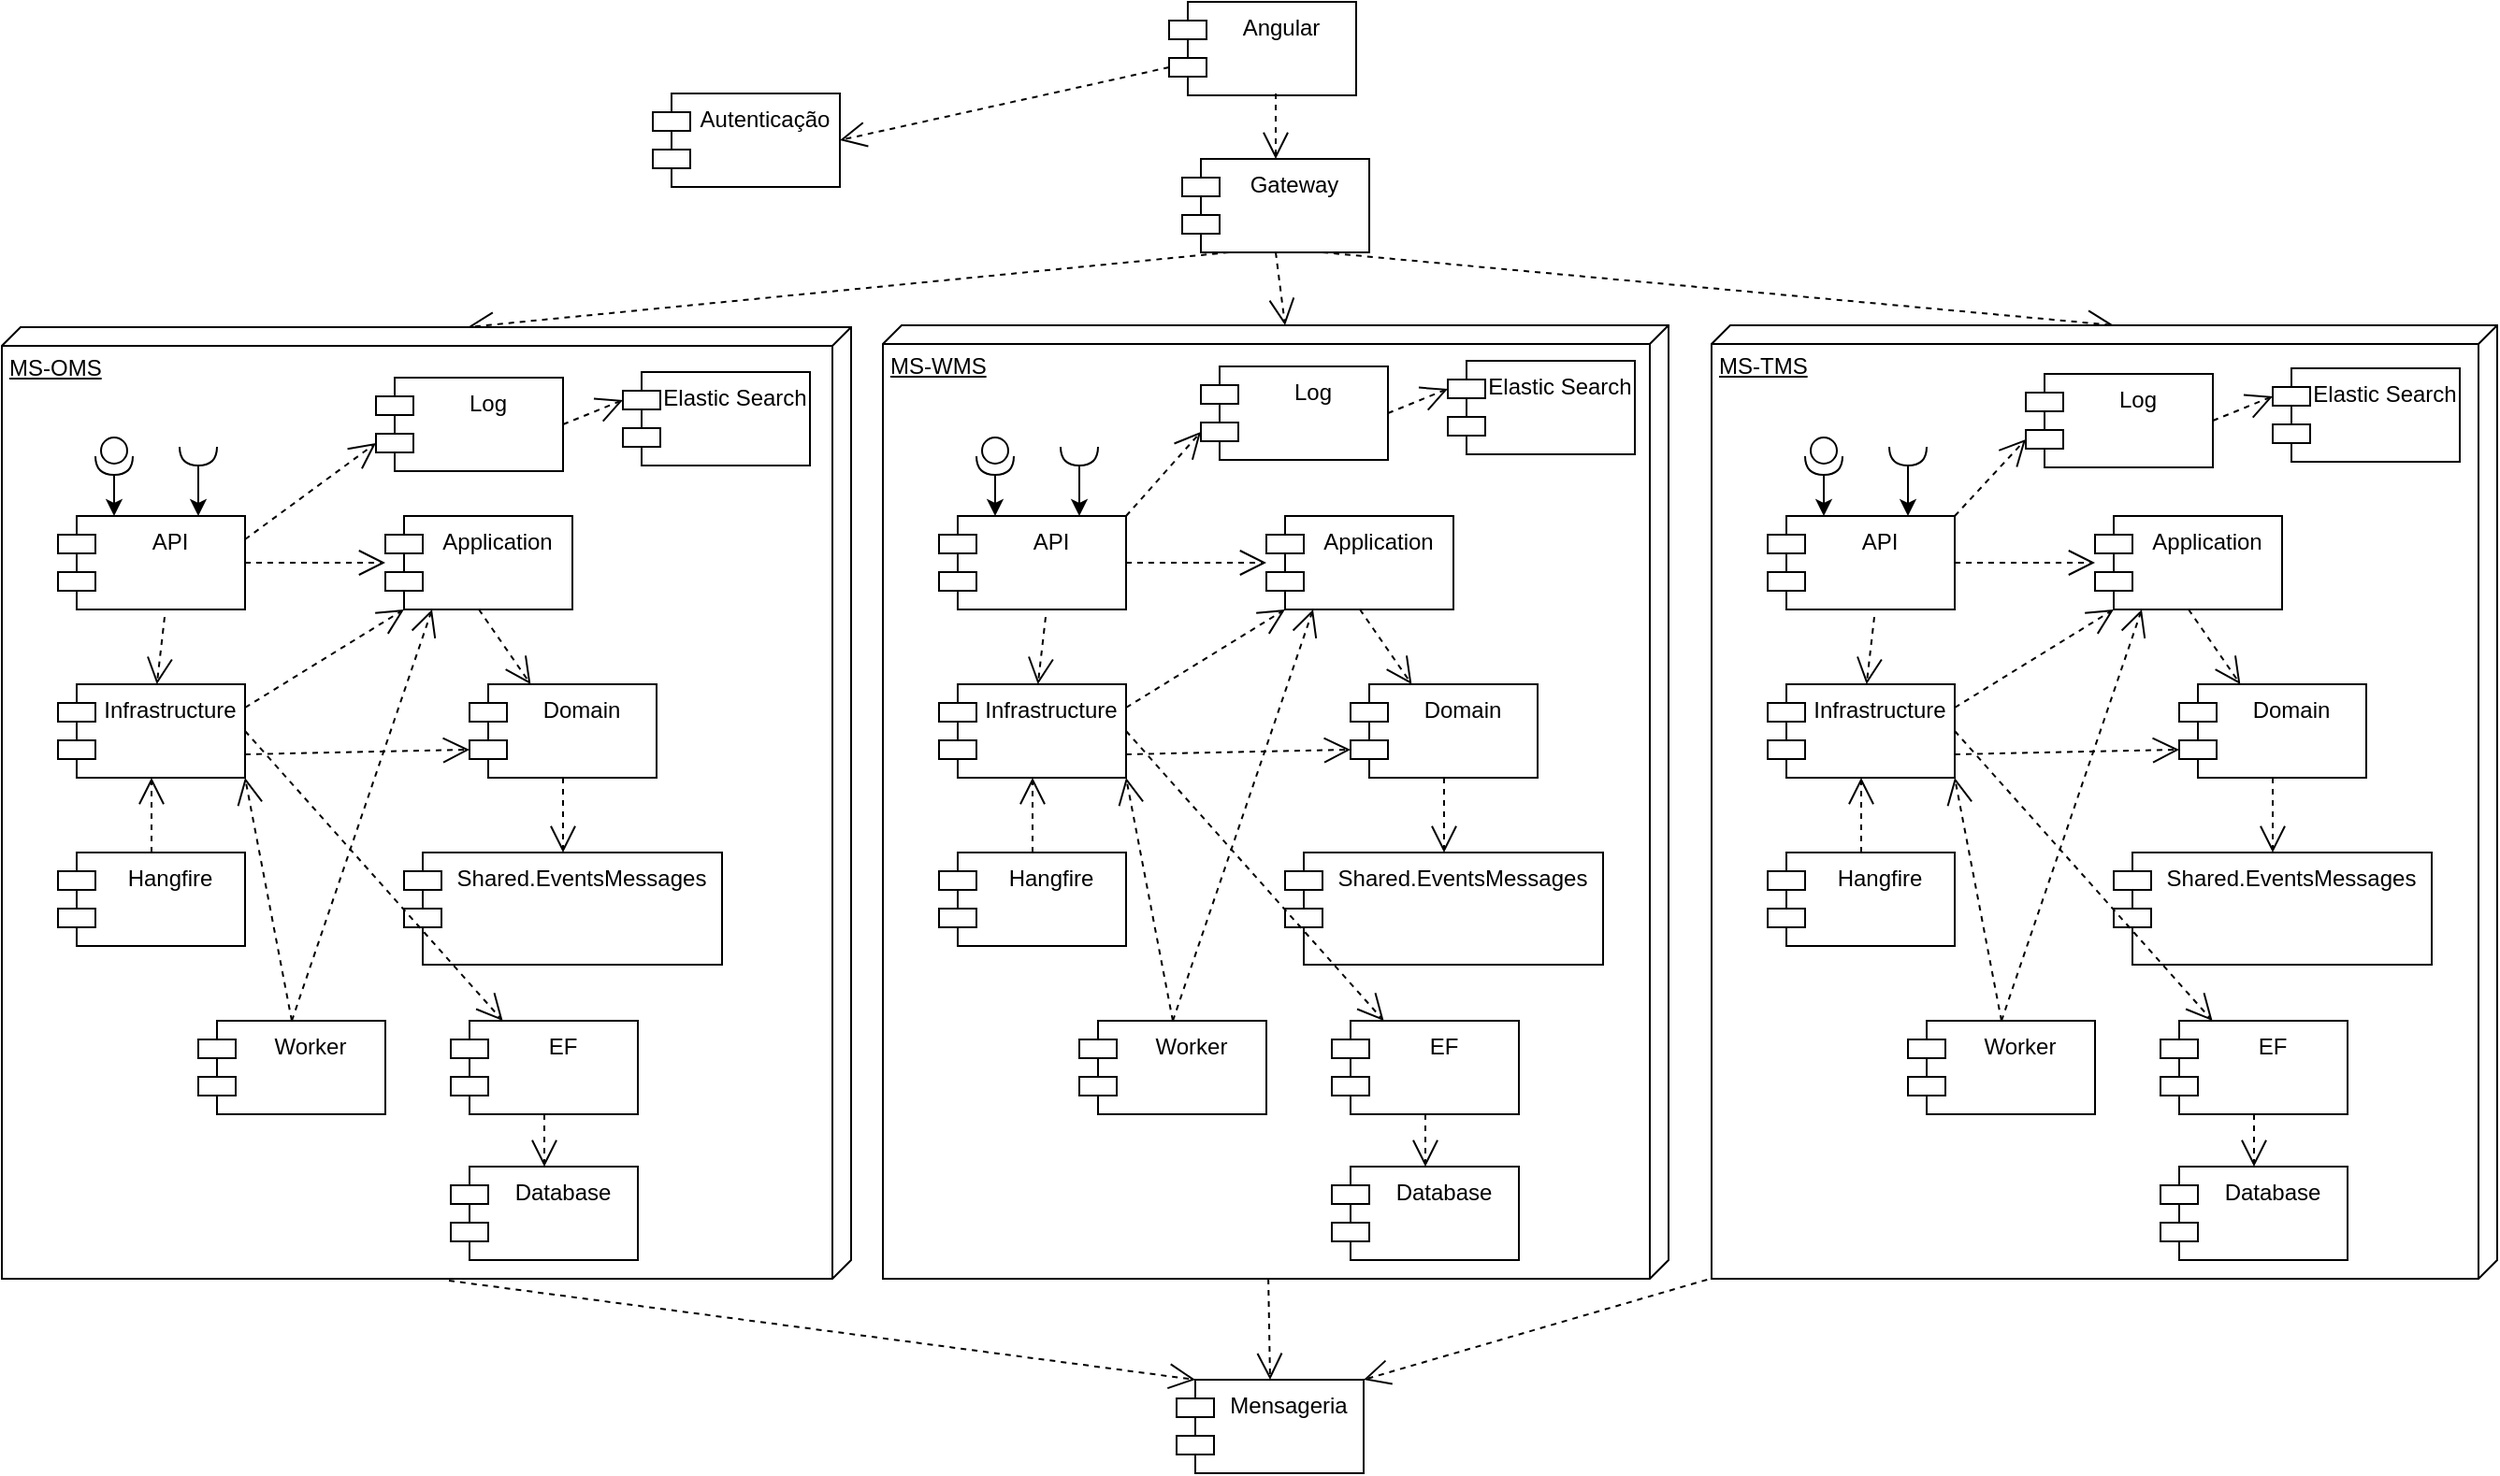 <mxfile version="20.3.0" type="device"><diagram id="Xgxeu2JcEmcF7jUwJrY2" name="Página-1"><mxGraphModel dx="2062" dy="875" grid="0" gridSize="10" guides="0" tooltips="1" connect="1" arrows="1" fold="1" page="0" pageScale="1" pageWidth="827" pageHeight="1169" math="0" shadow="0"><root><mxCell id="0"/><mxCell id="1" parent="0"/><mxCell id="RJamlPWDREuXHKV3tA9v-39" value="Angular" style="shape=module;align=left;spacingLeft=20;align=center;verticalAlign=top;" parent="1" vertex="1"><mxGeometry x="557" y="17" width="100" height="50" as="geometry"/></mxCell><mxCell id="RJamlPWDREuXHKV3tA9v-41" value="Gateway" style="shape=module;align=left;spacingLeft=20;align=center;verticalAlign=top;" parent="1" vertex="1"><mxGeometry x="564" y="101" width="100" height="50" as="geometry"/></mxCell><mxCell id="RJamlPWDREuXHKV3tA9v-92" value="Mensageria" style="shape=module;align=left;spacingLeft=20;align=center;verticalAlign=top;" parent="1" vertex="1"><mxGeometry x="561" y="754" width="100" height="50" as="geometry"/></mxCell><mxCell id="RJamlPWDREuXHKV3tA9v-93" value="" style="endArrow=open;endSize=12;dashed=1;html=1;rounded=0;exitX=0;exitY=0;exitDx=510;exitDy=215;exitPerimeter=0;entryX=0;entryY=0;entryDx=10;entryDy=0;entryPerimeter=0;" parent="1" source="RJamlPWDREuXHKV3tA9v-1" target="RJamlPWDREuXHKV3tA9v-92" edge="1"><mxGeometry width="160" relative="1" as="geometry"><mxPoint x="290" y="700" as="sourcePoint"/><mxPoint x="450" y="700" as="targetPoint"/></mxGeometry></mxCell><mxCell id="RJamlPWDREuXHKV3tA9v-166" value="" style="endArrow=open;endSize=12;dashed=1;html=1;rounded=0;exitX=0.57;exitY=0.98;exitDx=0;exitDy=0;exitPerimeter=0;" parent="1" source="RJamlPWDREuXHKV3tA9v-39" target="RJamlPWDREuXHKV3tA9v-41" edge="1"><mxGeometry width="160" relative="1" as="geometry"><mxPoint x="600" y="340" as="sourcePoint"/><mxPoint x="760" y="340" as="targetPoint"/></mxGeometry></mxCell><mxCell id="RJamlPWDREuXHKV3tA9v-167" value="" style="endArrow=open;endSize=12;dashed=1;html=1;rounded=0;exitX=0.25;exitY=1;exitDx=0;exitDy=0;entryX=0;entryY=0;entryDx=0;entryDy=205;entryPerimeter=0;" parent="1" source="RJamlPWDREuXHKV3tA9v-41" target="RJamlPWDREuXHKV3tA9v-1" edge="1"><mxGeometry width="160" relative="1" as="geometry"><mxPoint x="600" y="400" as="sourcePoint"/><mxPoint x="760" y="400" as="targetPoint"/></mxGeometry></mxCell><mxCell id="RJamlPWDREuXHKV3tA9v-168" value="" style="endArrow=open;endSize=12;dashed=1;html=1;rounded=0;exitX=0.5;exitY=1;exitDx=0;exitDy=0;entryX=0;entryY=0;entryDx=0;entryDy=205;entryPerimeter=0;" parent="1" source="RJamlPWDREuXHKV3tA9v-41" target="RJamlPWDREuXHKV3tA9v-119" edge="1"><mxGeometry width="160" relative="1" as="geometry"><mxPoint x="600" y="400" as="sourcePoint"/><mxPoint x="760" y="400" as="targetPoint"/></mxGeometry></mxCell><mxCell id="RJamlPWDREuXHKV3tA9v-169" value="" style="endArrow=open;endSize=12;dashed=1;html=1;rounded=0;exitX=0.75;exitY=1;exitDx=0;exitDy=0;entryX=0;entryY=0;entryDx=0;entryDy=205;entryPerimeter=0;" parent="1" source="RJamlPWDREuXHKV3tA9v-41" target="RJamlPWDREuXHKV3tA9v-143" edge="1"><mxGeometry width="160" relative="1" as="geometry"><mxPoint x="600" y="400" as="sourcePoint"/><mxPoint x="760" y="400" as="targetPoint"/></mxGeometry></mxCell><mxCell id="RJamlPWDREuXHKV3tA9v-170" value="" style="endArrow=open;endSize=12;dashed=1;html=1;rounded=0;exitX=0;exitY=0;exitDx=450;exitDy=215;exitPerimeter=0;entryX=0.5;entryY=0;entryDx=0;entryDy=0;" parent="1" source="RJamlPWDREuXHKV3tA9v-119" target="RJamlPWDREuXHKV3tA9v-92" edge="1"><mxGeometry width="160" relative="1" as="geometry"><mxPoint x="540" y="500" as="sourcePoint"/><mxPoint x="700" y="500" as="targetPoint"/></mxGeometry></mxCell><mxCell id="RJamlPWDREuXHKV3tA9v-171" value="" style="endArrow=open;endSize=12;dashed=1;html=1;rounded=0;exitX=0;exitY=0;exitDx=450;exitDy=215;exitPerimeter=0;entryX=1;entryY=0;entryDx=0;entryDy=0;" parent="1" source="RJamlPWDREuXHKV3tA9v-143" target="RJamlPWDREuXHKV3tA9v-92" edge="1"><mxGeometry width="160" relative="1" as="geometry"><mxPoint x="540" y="500" as="sourcePoint"/><mxPoint x="700" y="500" as="targetPoint"/></mxGeometry></mxCell><mxCell id="RJamlPWDREuXHKV3tA9v-1" value="MS-OMS" style="verticalAlign=top;align=left;spacingTop=8;spacingLeft=2;spacingRight=12;shape=cube;size=10;direction=south;fontStyle=4;html=1;" parent="1" vertex="1"><mxGeometry x="-67" y="191" width="454" height="509" as="geometry"/></mxCell><mxCell id="RJamlPWDREuXHKV3tA9v-5" value="API" style="shape=module;align=left;spacingLeft=20;align=center;verticalAlign=top;" parent="1" vertex="1"><mxGeometry x="-37" y="292" width="100" height="50" as="geometry"/></mxCell><mxCell id="RJamlPWDREuXHKV3tA9v-6" value="Application" style="shape=module;align=left;spacingLeft=20;align=center;verticalAlign=top;" parent="1" vertex="1"><mxGeometry x="138" y="292" width="100" height="50" as="geometry"/></mxCell><mxCell id="RJamlPWDREuXHKV3tA9v-7" value="Domain" style="shape=module;align=left;spacingLeft=20;align=center;verticalAlign=top;" parent="1" vertex="1"><mxGeometry x="183" y="382" width="100" height="50" as="geometry"/></mxCell><mxCell id="RJamlPWDREuXHKV3tA9v-8" value="Infrastructure" style="shape=module;align=left;spacingLeft=20;align=center;verticalAlign=top;" parent="1" vertex="1"><mxGeometry x="-37" y="382" width="100" height="50" as="geometry"/></mxCell><mxCell id="RJamlPWDREuXHKV3tA9v-9" value="Hangfire" style="shape=module;align=left;spacingLeft=20;align=center;verticalAlign=top;" parent="1" vertex="1"><mxGeometry x="-37" y="472" width="100" height="50" as="geometry"/></mxCell><mxCell id="RJamlPWDREuXHKV3tA9v-10" value="Shared.EventsMessages" style="shape=module;align=left;spacingLeft=20;align=center;verticalAlign=top;" parent="1" vertex="1"><mxGeometry x="148" y="472" width="170" height="60" as="geometry"/></mxCell><mxCell id="RJamlPWDREuXHKV3tA9v-11" value="Worker" style="shape=module;align=left;spacingLeft=20;align=center;verticalAlign=top;" parent="1" vertex="1"><mxGeometry x="38" y="562" width="100" height="50" as="geometry"/></mxCell><mxCell id="RJamlPWDREuXHKV3tA9v-14" value="" style="endArrow=open;endSize=12;dashed=1;html=1;rounded=0;exitX=1;exitY=0.5;exitDx=0;exitDy=0;" parent="1" source="RJamlPWDREuXHKV3tA9v-5" target="RJamlPWDREuXHKV3tA9v-6" edge="1"><mxGeometry width="160" relative="1" as="geometry"><mxPoint x="23" y="372" as="sourcePoint"/><mxPoint x="183" y="372" as="targetPoint"/></mxGeometry></mxCell><mxCell id="RJamlPWDREuXHKV3tA9v-15" value="" style="endArrow=open;endSize=12;dashed=1;html=1;rounded=0;exitX=0.57;exitY=1.08;exitDx=0;exitDy=0;exitPerimeter=0;" parent="1" source="RJamlPWDREuXHKV3tA9v-5" target="RJamlPWDREuXHKV3tA9v-8" edge="1"><mxGeometry width="160" relative="1" as="geometry"><mxPoint x="73" y="327" as="sourcePoint"/><mxPoint x="183" y="327" as="targetPoint"/></mxGeometry></mxCell><mxCell id="RJamlPWDREuXHKV3tA9v-17" value="" style="endArrow=open;endSize=12;dashed=1;html=1;rounded=0;exitX=0.5;exitY=1;exitDx=0;exitDy=0;" parent="1" source="RJamlPWDREuXHKV3tA9v-6" target="RJamlPWDREuXHKV3tA9v-7" edge="1"><mxGeometry width="160" relative="1" as="geometry"><mxPoint x="5" y="327" as="sourcePoint"/><mxPoint x="115" y="407" as="targetPoint"/></mxGeometry></mxCell><mxCell id="RJamlPWDREuXHKV3tA9v-18" value="" style="endArrow=open;endSize=12;dashed=1;html=1;rounded=0;exitX=0.5;exitY=1;exitDx=0;exitDy=0;" parent="1" source="RJamlPWDREuXHKV3tA9v-7" target="RJamlPWDREuXHKV3tA9v-10" edge="1"><mxGeometry width="160" relative="1" as="geometry"><mxPoint x="223" y="372" as="sourcePoint"/><mxPoint x="383" y="372" as="targetPoint"/></mxGeometry></mxCell><mxCell id="RJamlPWDREuXHKV3tA9v-20" value="" style="endArrow=open;endSize=12;dashed=1;html=1;rounded=0;exitX=0.5;exitY=0;exitDx=0;exitDy=0;" parent="1" source="RJamlPWDREuXHKV3tA9v-9" target="RJamlPWDREuXHKV3tA9v-8" edge="1"><mxGeometry width="160" relative="1" as="geometry"><mxPoint x="223" y="372" as="sourcePoint"/><mxPoint x="383" y="372" as="targetPoint"/></mxGeometry></mxCell><mxCell id="RJamlPWDREuXHKV3tA9v-21" value="" style="endArrow=open;endSize=12;dashed=1;html=1;rounded=0;exitX=1;exitY=0.25;exitDx=0;exitDy=0;entryX=0;entryY=1;entryDx=10;entryDy=0;entryPerimeter=0;" parent="1" source="RJamlPWDREuXHKV3tA9v-8" target="RJamlPWDREuXHKV3tA9v-6" edge="1"><mxGeometry width="160" relative="1" as="geometry"><mxPoint x="223" y="372" as="sourcePoint"/><mxPoint x="383" y="372" as="targetPoint"/></mxGeometry></mxCell><mxCell id="RJamlPWDREuXHKV3tA9v-22" value="" style="endArrow=open;endSize=12;dashed=1;html=1;rounded=0;exitX=1;exitY=0.75;exitDx=0;exitDy=0;entryX=0;entryY=0;entryDx=0;entryDy=35;entryPerimeter=0;" parent="1" source="RJamlPWDREuXHKV3tA9v-8" target="RJamlPWDREuXHKV3tA9v-7" edge="1"><mxGeometry width="160" relative="1" as="geometry"><mxPoint x="223" y="372" as="sourcePoint"/><mxPoint x="383" y="372" as="targetPoint"/></mxGeometry></mxCell><mxCell id="RJamlPWDREuXHKV3tA9v-23" value="" style="endArrow=open;endSize=12;dashed=1;html=1;rounded=0;exitX=0.5;exitY=0;exitDx=0;exitDy=0;entryX=1;entryY=1;entryDx=0;entryDy=0;" parent="1" source="RJamlPWDREuXHKV3tA9v-11" target="RJamlPWDREuXHKV3tA9v-8" edge="1"><mxGeometry width="160" relative="1" as="geometry"><mxPoint x="223" y="372" as="sourcePoint"/><mxPoint x="383" y="372" as="targetPoint"/></mxGeometry></mxCell><mxCell id="RJamlPWDREuXHKV3tA9v-24" value="" style="endArrow=open;endSize=12;dashed=1;html=1;rounded=0;exitX=0.5;exitY=0;exitDx=0;exitDy=0;entryX=0.25;entryY=1;entryDx=0;entryDy=0;" parent="1" source="RJamlPWDREuXHKV3tA9v-11" target="RJamlPWDREuXHKV3tA9v-6" edge="1"><mxGeometry width="160" relative="1" as="geometry"><mxPoint x="223" y="372" as="sourcePoint"/><mxPoint x="383" y="372" as="targetPoint"/></mxGeometry></mxCell><mxCell id="RJamlPWDREuXHKV3tA9v-30" style="edgeStyle=orthogonalEdgeStyle;rounded=0;orthogonalLoop=1;jettySize=auto;html=1;entryX=0.5;entryY=0;entryDx=0;entryDy=0;" parent="1" source="RJamlPWDREuXHKV3tA9v-28" edge="1"><mxGeometry relative="1" as="geometry"><mxPoint x="-7" y="292" as="targetPoint"/></mxGeometry></mxCell><mxCell id="RJamlPWDREuXHKV3tA9v-28" value="" style="shape=providedRequiredInterface;html=1;verticalLabelPosition=bottom;sketch=0;rotation=90;" parent="1" vertex="1"><mxGeometry x="-17" y="250" width="20" height="20" as="geometry"/></mxCell><mxCell id="RJamlPWDREuXHKV3tA9v-33" style="edgeStyle=orthogonalEdgeStyle;rounded=0;orthogonalLoop=1;jettySize=auto;html=1;entryX=0.75;entryY=0;entryDx=0;entryDy=0;" parent="1" source="RJamlPWDREuXHKV3tA9v-31" target="RJamlPWDREuXHKV3tA9v-5" edge="1"><mxGeometry relative="1" as="geometry"/></mxCell><mxCell id="RJamlPWDREuXHKV3tA9v-31" value="" style="shape=requiredInterface;html=1;verticalLabelPosition=bottom;sketch=0;rotation=90;" parent="1" vertex="1"><mxGeometry x="33" y="250" width="10" height="20" as="geometry"/></mxCell><mxCell id="RJamlPWDREuXHKV3tA9v-89" value="EF" style="shape=module;align=left;spacingLeft=20;align=center;verticalAlign=top;" parent="1" vertex="1"><mxGeometry x="173" y="562" width="100" height="50" as="geometry"/></mxCell><mxCell id="RJamlPWDREuXHKV3tA9v-91" value="&lt;br&gt;" style="endArrow=open;endSize=12;dashed=1;html=1;rounded=0;exitX=1;exitY=0.5;exitDx=0;exitDy=0;" parent="1" source="RJamlPWDREuXHKV3tA9v-8" target="RJamlPWDREuXHKV3tA9v-89" edge="1"><mxGeometry width="160" relative="1" as="geometry"><mxPoint x="473" y="430" as="sourcePoint"/><mxPoint x="633" y="430" as="targetPoint"/></mxGeometry></mxCell><mxCell id="RJamlPWDREuXHKV3tA9v-173" value="Database" style="shape=module;align=left;spacingLeft=20;align=center;verticalAlign=top;" parent="1" vertex="1"><mxGeometry x="173" y="640" width="100" height="50" as="geometry"/></mxCell><mxCell id="RJamlPWDREuXHKV3tA9v-174" value="" style="endArrow=open;endSize=12;dashed=1;html=1;rounded=0;exitX=0.5;exitY=1;exitDx=0;exitDy=0;" parent="1" source="RJamlPWDREuXHKV3tA9v-89" target="RJamlPWDREuXHKV3tA9v-173" edge="1"><mxGeometry width="160" relative="1" as="geometry"><mxPoint x="263" y="800" as="sourcePoint"/><mxPoint x="423" y="800" as="targetPoint"/></mxGeometry></mxCell><mxCell id="RJamlPWDREuXHKV3tA9v-119" value="MS-WMS" style="verticalAlign=top;align=left;spacingTop=8;spacingLeft=2;spacingRight=12;shape=cube;size=10;direction=south;fontStyle=4;html=1;" parent="1" vertex="1"><mxGeometry x="404" y="190" width="420" height="510" as="geometry"/></mxCell><mxCell id="RJamlPWDREuXHKV3tA9v-120" value="API" style="shape=module;align=left;spacingLeft=20;align=center;verticalAlign=top;" parent="1" vertex="1"><mxGeometry x="434" y="292" width="100" height="50" as="geometry"/></mxCell><mxCell id="RJamlPWDREuXHKV3tA9v-121" value="Application" style="shape=module;align=left;spacingLeft=20;align=center;verticalAlign=top;" parent="1" vertex="1"><mxGeometry x="609" y="292" width="100" height="50" as="geometry"/></mxCell><mxCell id="RJamlPWDREuXHKV3tA9v-122" value="Domain" style="shape=module;align=left;spacingLeft=20;align=center;verticalAlign=top;" parent="1" vertex="1"><mxGeometry x="654" y="382" width="100" height="50" as="geometry"/></mxCell><mxCell id="RJamlPWDREuXHKV3tA9v-123" value="Infrastructure" style="shape=module;align=left;spacingLeft=20;align=center;verticalAlign=top;" parent="1" vertex="1"><mxGeometry x="434" y="382" width="100" height="50" as="geometry"/></mxCell><mxCell id="RJamlPWDREuXHKV3tA9v-124" value="Hangfire" style="shape=module;align=left;spacingLeft=20;align=center;verticalAlign=top;" parent="1" vertex="1"><mxGeometry x="434" y="472" width="100" height="50" as="geometry"/></mxCell><mxCell id="RJamlPWDREuXHKV3tA9v-125" value="Shared.EventsMessages" style="shape=module;align=left;spacingLeft=20;align=center;verticalAlign=top;" parent="1" vertex="1"><mxGeometry x="619" y="472" width="170" height="60" as="geometry"/></mxCell><mxCell id="RJamlPWDREuXHKV3tA9v-126" value="Worker" style="shape=module;align=left;spacingLeft=20;align=center;verticalAlign=top;" parent="1" vertex="1"><mxGeometry x="509" y="562" width="100" height="50" as="geometry"/></mxCell><mxCell id="RJamlPWDREuXHKV3tA9v-127" value="" style="endArrow=open;endSize=12;dashed=1;html=1;rounded=0;exitX=1;exitY=0.5;exitDx=0;exitDy=0;" parent="1" source="RJamlPWDREuXHKV3tA9v-120" target="RJamlPWDREuXHKV3tA9v-121" edge="1"><mxGeometry width="160" relative="1" as="geometry"><mxPoint x="494" y="372" as="sourcePoint"/><mxPoint x="654" y="372" as="targetPoint"/></mxGeometry></mxCell><mxCell id="RJamlPWDREuXHKV3tA9v-128" value="" style="endArrow=open;endSize=12;dashed=1;html=1;rounded=0;exitX=0.57;exitY=1.08;exitDx=0;exitDy=0;exitPerimeter=0;" parent="1" source="RJamlPWDREuXHKV3tA9v-120" target="RJamlPWDREuXHKV3tA9v-123" edge="1"><mxGeometry width="160" relative="1" as="geometry"><mxPoint x="544" y="327" as="sourcePoint"/><mxPoint x="654" y="327" as="targetPoint"/></mxGeometry></mxCell><mxCell id="RJamlPWDREuXHKV3tA9v-129" value="" style="endArrow=open;endSize=12;dashed=1;html=1;rounded=0;exitX=0.5;exitY=1;exitDx=0;exitDy=0;" parent="1" source="RJamlPWDREuXHKV3tA9v-121" target="RJamlPWDREuXHKV3tA9v-122" edge="1"><mxGeometry width="160" relative="1" as="geometry"><mxPoint x="476" y="327" as="sourcePoint"/><mxPoint x="586" y="407" as="targetPoint"/></mxGeometry></mxCell><mxCell id="RJamlPWDREuXHKV3tA9v-130" value="" style="endArrow=open;endSize=12;dashed=1;html=1;rounded=0;exitX=0.5;exitY=1;exitDx=0;exitDy=0;" parent="1" source="RJamlPWDREuXHKV3tA9v-122" target="RJamlPWDREuXHKV3tA9v-125" edge="1"><mxGeometry width="160" relative="1" as="geometry"><mxPoint x="694" y="372" as="sourcePoint"/><mxPoint x="854" y="372" as="targetPoint"/></mxGeometry></mxCell><mxCell id="RJamlPWDREuXHKV3tA9v-131" value="" style="endArrow=open;endSize=12;dashed=1;html=1;rounded=0;exitX=0.5;exitY=0;exitDx=0;exitDy=0;" parent="1" source="RJamlPWDREuXHKV3tA9v-124" target="RJamlPWDREuXHKV3tA9v-123" edge="1"><mxGeometry width="160" relative="1" as="geometry"><mxPoint x="694" y="372" as="sourcePoint"/><mxPoint x="854" y="372" as="targetPoint"/></mxGeometry></mxCell><mxCell id="RJamlPWDREuXHKV3tA9v-132" value="" style="endArrow=open;endSize=12;dashed=1;html=1;rounded=0;exitX=1;exitY=0.25;exitDx=0;exitDy=0;entryX=0;entryY=1;entryDx=10;entryDy=0;entryPerimeter=0;" parent="1" source="RJamlPWDREuXHKV3tA9v-123" target="RJamlPWDREuXHKV3tA9v-121" edge="1"><mxGeometry width="160" relative="1" as="geometry"><mxPoint x="694" y="372" as="sourcePoint"/><mxPoint x="854" y="372" as="targetPoint"/></mxGeometry></mxCell><mxCell id="RJamlPWDREuXHKV3tA9v-133" value="" style="endArrow=open;endSize=12;dashed=1;html=1;rounded=0;exitX=1;exitY=0.75;exitDx=0;exitDy=0;entryX=0;entryY=0;entryDx=0;entryDy=35;entryPerimeter=0;" parent="1" source="RJamlPWDREuXHKV3tA9v-123" target="RJamlPWDREuXHKV3tA9v-122" edge="1"><mxGeometry width="160" relative="1" as="geometry"><mxPoint x="694" y="372" as="sourcePoint"/><mxPoint x="854" y="372" as="targetPoint"/></mxGeometry></mxCell><mxCell id="RJamlPWDREuXHKV3tA9v-134" value="" style="endArrow=open;endSize=12;dashed=1;html=1;rounded=0;exitX=0.5;exitY=0;exitDx=0;exitDy=0;entryX=1;entryY=1;entryDx=0;entryDy=0;" parent="1" source="RJamlPWDREuXHKV3tA9v-126" target="RJamlPWDREuXHKV3tA9v-123" edge="1"><mxGeometry width="160" relative="1" as="geometry"><mxPoint x="694" y="372" as="sourcePoint"/><mxPoint x="854" y="372" as="targetPoint"/></mxGeometry></mxCell><mxCell id="RJamlPWDREuXHKV3tA9v-135" value="" style="endArrow=open;endSize=12;dashed=1;html=1;rounded=0;exitX=0.5;exitY=0;exitDx=0;exitDy=0;entryX=0.25;entryY=1;entryDx=0;entryDy=0;" parent="1" source="RJamlPWDREuXHKV3tA9v-126" target="RJamlPWDREuXHKV3tA9v-121" edge="1"><mxGeometry width="160" relative="1" as="geometry"><mxPoint x="694" y="372" as="sourcePoint"/><mxPoint x="854" y="372" as="targetPoint"/></mxGeometry></mxCell><mxCell id="RJamlPWDREuXHKV3tA9v-136" style="edgeStyle=orthogonalEdgeStyle;rounded=0;orthogonalLoop=1;jettySize=auto;html=1;entryX=0.5;entryY=0;entryDx=0;entryDy=0;" parent="1" source="RJamlPWDREuXHKV3tA9v-137" edge="1"><mxGeometry relative="1" as="geometry"><mxPoint x="464" y="292" as="targetPoint"/></mxGeometry></mxCell><mxCell id="RJamlPWDREuXHKV3tA9v-137" value="" style="shape=providedRequiredInterface;html=1;verticalLabelPosition=bottom;sketch=0;rotation=90;" parent="1" vertex="1"><mxGeometry x="454" y="250" width="20" height="20" as="geometry"/></mxCell><mxCell id="RJamlPWDREuXHKV3tA9v-138" style="edgeStyle=orthogonalEdgeStyle;rounded=0;orthogonalLoop=1;jettySize=auto;html=1;entryX=0.75;entryY=0;entryDx=0;entryDy=0;" parent="1" source="RJamlPWDREuXHKV3tA9v-139" target="RJamlPWDREuXHKV3tA9v-120" edge="1"><mxGeometry relative="1" as="geometry"/></mxCell><mxCell id="RJamlPWDREuXHKV3tA9v-139" value="" style="shape=requiredInterface;html=1;verticalLabelPosition=bottom;sketch=0;rotation=90;" parent="1" vertex="1"><mxGeometry x="504" y="250" width="10" height="20" as="geometry"/></mxCell><mxCell id="RJamlPWDREuXHKV3tA9v-140" value="EF" style="shape=module;align=left;spacingLeft=20;align=center;verticalAlign=top;" parent="1" vertex="1"><mxGeometry x="644" y="562" width="100" height="50" as="geometry"/></mxCell><mxCell id="RJamlPWDREuXHKV3tA9v-141" value="&lt;br&gt;" style="endArrow=open;endSize=12;dashed=1;html=1;rounded=0;exitX=1;exitY=0.5;exitDx=0;exitDy=0;" parent="1" source="RJamlPWDREuXHKV3tA9v-123" target="RJamlPWDREuXHKV3tA9v-140" edge="1"><mxGeometry width="160" relative="1" as="geometry"><mxPoint x="944" y="430" as="sourcePoint"/><mxPoint x="1104" y="430" as="targetPoint"/></mxGeometry></mxCell><mxCell id="RJamlPWDREuXHKV3tA9v-175" value="Database" style="shape=module;align=left;spacingLeft=20;align=center;verticalAlign=top;" parent="1" vertex="1"><mxGeometry x="644" y="640" width="100" height="50" as="geometry"/></mxCell><mxCell id="RJamlPWDREuXHKV3tA9v-143" value="MS-TMS" style="verticalAlign=top;align=left;spacingTop=8;spacingLeft=2;spacingRight=12;shape=cube;size=10;direction=south;fontStyle=4;html=1;" parent="1" vertex="1"><mxGeometry x="847" y="190" width="420" height="510" as="geometry"/></mxCell><mxCell id="RJamlPWDREuXHKV3tA9v-144" value="API" style="shape=module;align=left;spacingLeft=20;align=center;verticalAlign=top;" parent="1" vertex="1"><mxGeometry x="877" y="292" width="100" height="50" as="geometry"/></mxCell><mxCell id="RJamlPWDREuXHKV3tA9v-145" value="Application" style="shape=module;align=left;spacingLeft=20;align=center;verticalAlign=top;" parent="1" vertex="1"><mxGeometry x="1052" y="292" width="100" height="50" as="geometry"/></mxCell><mxCell id="RJamlPWDREuXHKV3tA9v-146" value="Domain" style="shape=module;align=left;spacingLeft=20;align=center;verticalAlign=top;" parent="1" vertex="1"><mxGeometry x="1097" y="382" width="100" height="50" as="geometry"/></mxCell><mxCell id="RJamlPWDREuXHKV3tA9v-147" value="Infrastructure" style="shape=module;align=left;spacingLeft=20;align=center;verticalAlign=top;" parent="1" vertex="1"><mxGeometry x="877" y="382" width="100" height="50" as="geometry"/></mxCell><mxCell id="RJamlPWDREuXHKV3tA9v-148" value="Hangfire" style="shape=module;align=left;spacingLeft=20;align=center;verticalAlign=top;" parent="1" vertex="1"><mxGeometry x="877" y="472" width="100" height="50" as="geometry"/></mxCell><mxCell id="RJamlPWDREuXHKV3tA9v-149" value="Shared.EventsMessages" style="shape=module;align=left;spacingLeft=20;align=center;verticalAlign=top;" parent="1" vertex="1"><mxGeometry x="1062" y="472" width="170" height="60" as="geometry"/></mxCell><mxCell id="RJamlPWDREuXHKV3tA9v-150" value="Worker" style="shape=module;align=left;spacingLeft=20;align=center;verticalAlign=top;" parent="1" vertex="1"><mxGeometry x="952" y="562" width="100" height="50" as="geometry"/></mxCell><mxCell id="RJamlPWDREuXHKV3tA9v-151" value="" style="endArrow=open;endSize=12;dashed=1;html=1;rounded=0;exitX=1;exitY=0.5;exitDx=0;exitDy=0;" parent="1" source="RJamlPWDREuXHKV3tA9v-144" target="RJamlPWDREuXHKV3tA9v-145" edge="1"><mxGeometry width="160" relative="1" as="geometry"><mxPoint x="937" y="372" as="sourcePoint"/><mxPoint x="1097" y="372" as="targetPoint"/></mxGeometry></mxCell><mxCell id="RJamlPWDREuXHKV3tA9v-152" value="" style="endArrow=open;endSize=12;dashed=1;html=1;rounded=0;exitX=0.57;exitY=1.08;exitDx=0;exitDy=0;exitPerimeter=0;" parent="1" source="RJamlPWDREuXHKV3tA9v-144" target="RJamlPWDREuXHKV3tA9v-147" edge="1"><mxGeometry width="160" relative="1" as="geometry"><mxPoint x="987" y="327" as="sourcePoint"/><mxPoint x="1097" y="327" as="targetPoint"/></mxGeometry></mxCell><mxCell id="RJamlPWDREuXHKV3tA9v-153" value="" style="endArrow=open;endSize=12;dashed=1;html=1;rounded=0;exitX=0.5;exitY=1;exitDx=0;exitDy=0;" parent="1" source="RJamlPWDREuXHKV3tA9v-145" target="RJamlPWDREuXHKV3tA9v-146" edge="1"><mxGeometry width="160" relative="1" as="geometry"><mxPoint x="919" y="327" as="sourcePoint"/><mxPoint x="1029" y="407" as="targetPoint"/></mxGeometry></mxCell><mxCell id="RJamlPWDREuXHKV3tA9v-154" value="" style="endArrow=open;endSize=12;dashed=1;html=1;rounded=0;exitX=0.5;exitY=1;exitDx=0;exitDy=0;" parent="1" source="RJamlPWDREuXHKV3tA9v-146" target="RJamlPWDREuXHKV3tA9v-149" edge="1"><mxGeometry width="160" relative="1" as="geometry"><mxPoint x="1137" y="372" as="sourcePoint"/><mxPoint x="1297" y="372" as="targetPoint"/></mxGeometry></mxCell><mxCell id="RJamlPWDREuXHKV3tA9v-155" value="" style="endArrow=open;endSize=12;dashed=1;html=1;rounded=0;exitX=0.5;exitY=0;exitDx=0;exitDy=0;" parent="1" source="RJamlPWDREuXHKV3tA9v-148" target="RJamlPWDREuXHKV3tA9v-147" edge="1"><mxGeometry width="160" relative="1" as="geometry"><mxPoint x="1137" y="372" as="sourcePoint"/><mxPoint x="1297" y="372" as="targetPoint"/></mxGeometry></mxCell><mxCell id="RJamlPWDREuXHKV3tA9v-156" value="" style="endArrow=open;endSize=12;dashed=1;html=1;rounded=0;exitX=1;exitY=0.25;exitDx=0;exitDy=0;entryX=0;entryY=1;entryDx=10;entryDy=0;entryPerimeter=0;" parent="1" source="RJamlPWDREuXHKV3tA9v-147" target="RJamlPWDREuXHKV3tA9v-145" edge="1"><mxGeometry width="160" relative="1" as="geometry"><mxPoint x="1137" y="372" as="sourcePoint"/><mxPoint x="1297" y="372" as="targetPoint"/></mxGeometry></mxCell><mxCell id="RJamlPWDREuXHKV3tA9v-157" value="" style="endArrow=open;endSize=12;dashed=1;html=1;rounded=0;exitX=1;exitY=0.75;exitDx=0;exitDy=0;entryX=0;entryY=0;entryDx=0;entryDy=35;entryPerimeter=0;" parent="1" source="RJamlPWDREuXHKV3tA9v-147" target="RJamlPWDREuXHKV3tA9v-146" edge="1"><mxGeometry width="160" relative="1" as="geometry"><mxPoint x="1137" y="372" as="sourcePoint"/><mxPoint x="1297" y="372" as="targetPoint"/></mxGeometry></mxCell><mxCell id="RJamlPWDREuXHKV3tA9v-158" value="" style="endArrow=open;endSize=12;dashed=1;html=1;rounded=0;exitX=0.5;exitY=0;exitDx=0;exitDy=0;entryX=1;entryY=1;entryDx=0;entryDy=0;" parent="1" source="RJamlPWDREuXHKV3tA9v-150" target="RJamlPWDREuXHKV3tA9v-147" edge="1"><mxGeometry width="160" relative="1" as="geometry"><mxPoint x="1137" y="372" as="sourcePoint"/><mxPoint x="1297" y="372" as="targetPoint"/></mxGeometry></mxCell><mxCell id="RJamlPWDREuXHKV3tA9v-159" value="" style="endArrow=open;endSize=12;dashed=1;html=1;rounded=0;exitX=0.5;exitY=0;exitDx=0;exitDy=0;entryX=0.25;entryY=1;entryDx=0;entryDy=0;" parent="1" source="RJamlPWDREuXHKV3tA9v-150" target="RJamlPWDREuXHKV3tA9v-145" edge="1"><mxGeometry width="160" relative="1" as="geometry"><mxPoint x="1137" y="372" as="sourcePoint"/><mxPoint x="1297" y="372" as="targetPoint"/></mxGeometry></mxCell><mxCell id="RJamlPWDREuXHKV3tA9v-160" style="edgeStyle=orthogonalEdgeStyle;rounded=0;orthogonalLoop=1;jettySize=auto;html=1;entryX=0.5;entryY=0;entryDx=0;entryDy=0;" parent="1" source="RJamlPWDREuXHKV3tA9v-161" edge="1"><mxGeometry relative="1" as="geometry"><mxPoint x="907" y="292" as="targetPoint"/></mxGeometry></mxCell><mxCell id="RJamlPWDREuXHKV3tA9v-161" value="" style="shape=providedRequiredInterface;html=1;verticalLabelPosition=bottom;sketch=0;rotation=90;" parent="1" vertex="1"><mxGeometry x="897" y="250" width="20" height="20" as="geometry"/></mxCell><mxCell id="RJamlPWDREuXHKV3tA9v-162" style="edgeStyle=orthogonalEdgeStyle;rounded=0;orthogonalLoop=1;jettySize=auto;html=1;entryX=0.75;entryY=0;entryDx=0;entryDy=0;" parent="1" source="RJamlPWDREuXHKV3tA9v-163" target="RJamlPWDREuXHKV3tA9v-144" edge="1"><mxGeometry relative="1" as="geometry"/></mxCell><mxCell id="RJamlPWDREuXHKV3tA9v-163" value="" style="shape=requiredInterface;html=1;verticalLabelPosition=bottom;sketch=0;rotation=90;" parent="1" vertex="1"><mxGeometry x="947" y="250" width="10" height="20" as="geometry"/></mxCell><mxCell id="RJamlPWDREuXHKV3tA9v-164" value="EF" style="shape=module;align=left;spacingLeft=20;align=center;verticalAlign=top;" parent="1" vertex="1"><mxGeometry x="1087" y="562" width="100" height="50" as="geometry"/></mxCell><mxCell id="RJamlPWDREuXHKV3tA9v-165" value="&lt;br&gt;" style="endArrow=open;endSize=12;dashed=1;html=1;rounded=0;exitX=1;exitY=0.5;exitDx=0;exitDy=0;" parent="1" source="RJamlPWDREuXHKV3tA9v-147" target="RJamlPWDREuXHKV3tA9v-164" edge="1"><mxGeometry width="160" relative="1" as="geometry"><mxPoint x="1387" y="430" as="sourcePoint"/><mxPoint x="1547" y="430" as="targetPoint"/></mxGeometry></mxCell><mxCell id="RJamlPWDREuXHKV3tA9v-176" value="Database" style="shape=module;align=left;spacingLeft=20;align=center;verticalAlign=top;" parent="1" vertex="1"><mxGeometry x="1087" y="640" width="100" height="50" as="geometry"/></mxCell><mxCell id="RJamlPWDREuXHKV3tA9v-177" value="" style="endArrow=open;endSize=12;dashed=1;html=1;rounded=0;exitX=0.5;exitY=1;exitDx=0;exitDy=0;" parent="1" source="RJamlPWDREuXHKV3tA9v-164" target="RJamlPWDREuXHKV3tA9v-176" edge="1"><mxGeometry width="160" relative="1" as="geometry"><mxPoint x="987" y="870" as="sourcePoint"/><mxPoint x="1147" y="870" as="targetPoint"/></mxGeometry></mxCell><mxCell id="RJamlPWDREuXHKV3tA9v-179" value="" style="endArrow=open;endSize=12;dashed=1;html=1;rounded=0;exitX=0.5;exitY=1;exitDx=0;exitDy=0;entryX=0.5;entryY=0;entryDx=0;entryDy=0;" parent="1" source="RJamlPWDREuXHKV3tA9v-140" target="RJamlPWDREuXHKV3tA9v-175" edge="1"><mxGeometry width="160" relative="1" as="geometry"><mxPoint x="827" y="880" as="sourcePoint"/><mxPoint x="987" y="880" as="targetPoint"/></mxGeometry></mxCell><mxCell id="RJamlPWDREuXHKV3tA9v-180" value="Log" style="shape=module;align=left;spacingLeft=20;align=center;verticalAlign=top;" parent="1" vertex="1"><mxGeometry x="133" y="218" width="100" height="50" as="geometry"/></mxCell><mxCell id="RJamlPWDREuXHKV3tA9v-181" value="" style="endArrow=open;endSize=12;dashed=1;html=1;rounded=0;exitX=1;exitY=0.25;exitDx=0;exitDy=0;entryX=0;entryY=0;entryDx=0;entryDy=35;entryPerimeter=0;" parent="1" source="RJamlPWDREuXHKV3tA9v-5" target="RJamlPWDREuXHKV3tA9v-180" edge="1"><mxGeometry width="160" relative="1" as="geometry"><mxPoint x="124" y="83" as="sourcePoint"/><mxPoint x="284" y="83" as="targetPoint"/></mxGeometry></mxCell><mxCell id="RJamlPWDREuXHKV3tA9v-182" value="Elastic Search" style="shape=module;align=left;spacingLeft=20;align=center;verticalAlign=top;" parent="1" vertex="1"><mxGeometry x="265" y="215" width="100" height="50" as="geometry"/></mxCell><mxCell id="RJamlPWDREuXHKV3tA9v-183" value="" style="endArrow=open;endSize=12;dashed=1;html=1;rounded=0;exitX=1;exitY=0.5;exitDx=0;exitDy=0;entryX=0;entryY=0;entryDx=0;entryDy=15;entryPerimeter=0;" parent="1" source="RJamlPWDREuXHKV3tA9v-180" target="RJamlPWDREuXHKV3tA9v-182" edge="1"><mxGeometry width="160" relative="1" as="geometry"><mxPoint x="532" y="395" as="sourcePoint"/><mxPoint x="692" y="395" as="targetPoint"/></mxGeometry></mxCell><mxCell id="RJamlPWDREuXHKV3tA9v-186" value="" style="endArrow=open;endSize=12;dashed=1;html=1;rounded=0;exitX=1;exitY=0;exitDx=0;exitDy=0;entryX=0;entryY=0;entryDx=0;entryDy=35;entryPerimeter=0;" parent="1" source="RJamlPWDREuXHKV3tA9v-120" target="RJamlPWDREuXHKV3tA9v-187" edge="1"><mxGeometry width="160" relative="1" as="geometry"><mxPoint x="504" y="298.5" as="sourcePoint"/><mxPoint x="725" y="77" as="targetPoint"/></mxGeometry></mxCell><mxCell id="RJamlPWDREuXHKV3tA9v-187" value="Log" style="shape=module;align=left;spacingLeft=20;align=center;verticalAlign=top;" parent="1" vertex="1"><mxGeometry x="574" y="212" width="100" height="50" as="geometry"/></mxCell><mxCell id="RJamlPWDREuXHKV3tA9v-188" value="" style="endArrow=open;endSize=12;dashed=1;html=1;rounded=0;exitX=1;exitY=0.5;exitDx=0;exitDy=0;entryX=0;entryY=0;entryDx=0;entryDy=15;entryPerimeter=0;" parent="1" source="RJamlPWDREuXHKV3tA9v-187" target="RJamlPWDREuXHKV3tA9v-189" edge="1"><mxGeometry width="160" relative="1" as="geometry"><mxPoint x="973" y="389" as="sourcePoint"/><mxPoint x="1133" y="389" as="targetPoint"/></mxGeometry></mxCell><mxCell id="RJamlPWDREuXHKV3tA9v-189" value="Elastic Search" style="shape=module;align=left;spacingLeft=20;align=center;verticalAlign=top;" parent="1" vertex="1"><mxGeometry x="706" y="209" width="100" height="50" as="geometry"/></mxCell><mxCell id="RJamlPWDREuXHKV3tA9v-190" value="" style="endArrow=open;endSize=12;dashed=1;html=1;rounded=0;exitX=1;exitY=0;exitDx=0;exitDy=0;entryX=0;entryY=0;entryDx=0;entryDy=35;entryPerimeter=0;" parent="1" source="RJamlPWDREuXHKV3tA9v-144" target="RJamlPWDREuXHKV3tA9v-191" edge="1"><mxGeometry width="160" relative="1" as="geometry"><mxPoint x="945" y="302.5" as="sourcePoint"/><mxPoint x="1166" y="81" as="targetPoint"/></mxGeometry></mxCell><mxCell id="RJamlPWDREuXHKV3tA9v-191" value="Log" style="shape=module;align=left;spacingLeft=20;align=center;verticalAlign=top;" parent="1" vertex="1"><mxGeometry x="1015" y="216" width="100" height="50" as="geometry"/></mxCell><mxCell id="RJamlPWDREuXHKV3tA9v-192" value="" style="endArrow=open;endSize=12;dashed=1;html=1;rounded=0;exitX=1;exitY=0.5;exitDx=0;exitDy=0;entryX=0;entryY=0;entryDx=0;entryDy=15;entryPerimeter=0;" parent="1" source="RJamlPWDREuXHKV3tA9v-191" target="RJamlPWDREuXHKV3tA9v-193" edge="1"><mxGeometry width="160" relative="1" as="geometry"><mxPoint x="1414" y="393" as="sourcePoint"/><mxPoint x="1574" y="393" as="targetPoint"/></mxGeometry></mxCell><mxCell id="RJamlPWDREuXHKV3tA9v-193" value="Elastic Search" style="shape=module;align=left;spacingLeft=20;align=center;verticalAlign=top;" parent="1" vertex="1"><mxGeometry x="1147" y="213" width="100" height="50" as="geometry"/></mxCell><mxCell id="apxZ8u3mP7Pppi-poSks-2" value="Autenticação" style="shape=module;align=left;spacingLeft=20;align=center;verticalAlign=top;" vertex="1" parent="1"><mxGeometry x="281" y="66" width="100" height="50" as="geometry"/></mxCell><mxCell id="apxZ8u3mP7Pppi-poSks-3" value="" style="endArrow=open;endSize=12;dashed=1;html=1;rounded=0;exitX=0;exitY=0;exitDx=0;exitDy=35;entryX=1;entryY=0.5;entryDx=0;entryDy=0;exitPerimeter=0;" edge="1" parent="1" source="RJamlPWDREuXHKV3tA9v-39" target="apxZ8u3mP7Pppi-poSks-2"><mxGeometry width="160" relative="1" as="geometry"><mxPoint x="599" y="161" as="sourcePoint"/><mxPoint x="192" y="201" as="targetPoint"/></mxGeometry></mxCell></root></mxGraphModel></diagram></mxfile>